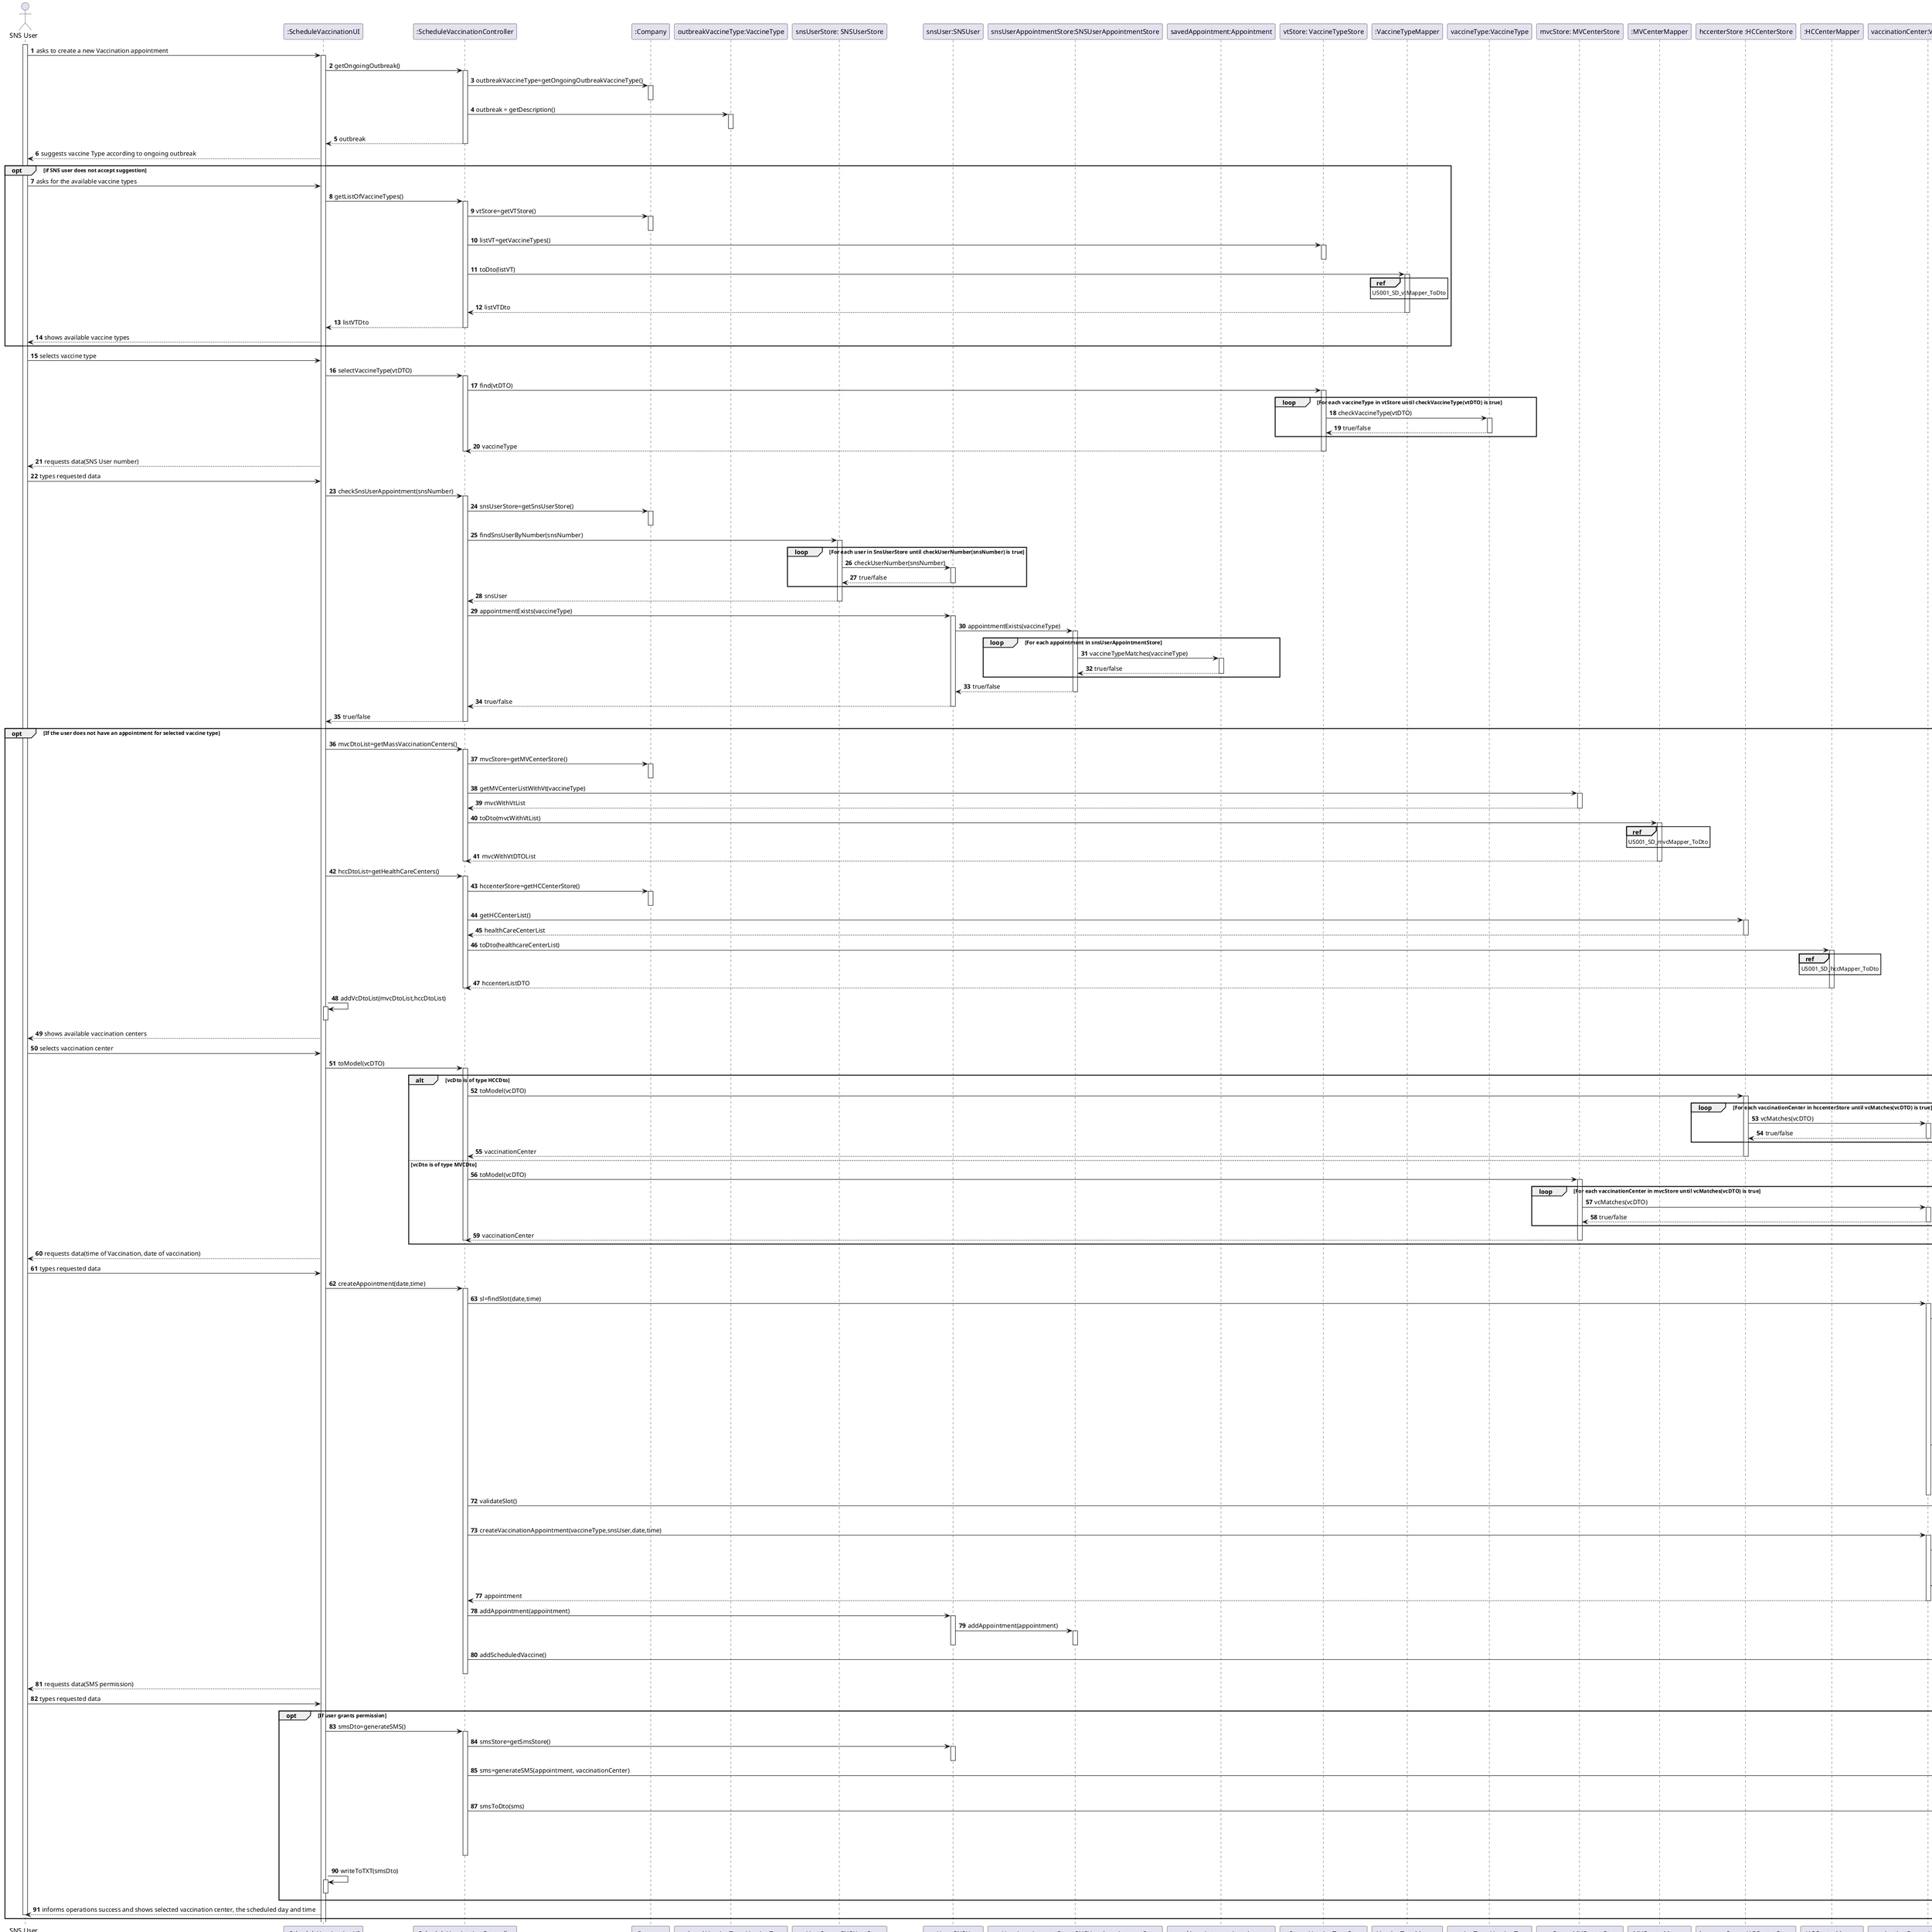 @startuml
autonumber
'hide footbox
actor "SNS User" as SNS

participant ":ScheduleVaccinationUI" as UI
participant ":ScheduleVaccinationController" as CTRL
participant ":Company" as COMP
participant "outbreakVaccineType:VaccineType" as OUTBRK
participant "snsUserStore: SNSUserStore" as SNS_STORE
participant "snsUser:SNSUser" as SNS_USER
participant "snsUserAppointmentStore:SNSUserAppointmentStore" as SNSUser_Appointment_Store
participant "savedAppointment:Appointment" as SavedAppoinment
participant "vtStore: VaccineTypeStore" as vtStore
participant ":VaccineTypeMapper" as VT_MAPPER
participant "vaccineType:VaccineType" as VaccineType
participant "mvcStore: MVCenterStore" as MVC_Store
participant ":MVCenterMapper" as MVC_MAPPER
participant "hccenterStore :HCCenterStore" as HCC_STORE
participant ":HCCenterMapper" as HCC_MAPPER
participant "vaccinationCenter:VaccinationCenter" as VCenter
participant "appointmentStore:AppointmentStore" as APPOINTMENT_STORE
participant "appointment:Appointment" as Appointment
participant "smsStore: SMSStore" as SMS_STORE
participant ":SmsMapper" as SMS_MAPPER
participant "sms:SMS" as SMS
participant "smsDTO:SMSDto"  as SMSDto
participant ":DayList" as DayList
participant "day:DaySchedule" as Day
participant "sl:Slot" as SL
participant "vcDto:VCDto"


activate SNS


SNS -> UI : asks to create a new Vaccination appointment
activate UI
UI -> CTRL : getOngoingOutbreak()
activate CTRL
CTRL -> COMP : outbreakVaccineType=getOngoingOutbreakVaccineType()
activate COMP
deactivate COMP
CTRL -> OUTBRK : outbreak = getDescription()
activate OUTBRK
deactivate OUTBRK
CTRL --> UI : outbreak
deactivate CTRL
UI --> SNS : suggests vaccine Type according to ongoing outbreak
opt if SNS user does not accept suggestion
SNS -> UI : asks for the available vaccine types









UI->CTRL :getListOfVaccineTypes()
activate CTRL


CTRL -> COMP : vtStore=getVTStore()
activate COMP
deactivate COMP


CTRL -> vtStore : listVT=getVaccineTypes()
activate vtStore
deactivate vtStore

CTRL -> VT_MAPPER : toDto(listVT)

activate VT_MAPPER

ref over VT_MAPPER [[US001_SD_vtMapper_ToDto.puml]] : US001_SD_vtMapper_ToDto

VT_MAPPER --> CTRL : listVTDto
deactivate VT_MAPPER
CTRL --> UI : listVTDto


deactivate CTRL

UI --> SNS : shows available vaccine types
end
SNS -> UI : selects vaccine type
UI->CTRL: selectVaccineType(vtDTO)
activate CTRL
CTRL -> vtStore: find(vtDTO)
activate vtStore
loop For each vaccineType in vtStore until checkVaccineType(vtDTO) is true
vtStore->VaccineType:checkVaccineType(vtDTO)

activate VaccineType
VaccineType --> vtStore:true/false
deactivate VaccineType

end loop
vtStore --> CTRL:vaccineType
deactivate vtStore
deactivate CTRL




UI--> SNS: requests data(SNS User number)
SNS->UI : types requested data



UI ->CTRL : checkSnsUserAppointment(snsNumber)
activate CTRL
CTRL -> COMP: snsUserStore=getSnsUserStore()
activate COMP
deactivate COMP
CTRL -> SNS_STORE : findSnsUserByNumber(snsNumber)

activate SNS_STORE
loop For each user in SnsUserStore until checkUserNumber(snsNumber) is true
SNS_STORE-> SNS_USER:checkUserNumber(snsNumber)

activate SNS_USER
SNS_USER --> SNS_STORE:true/false

deactivate SNS_USER

end loop


SNS_STORE --> CTRL: snsUser
deactivate SNS_STORE

CTRL -> SNS_USER: appointmentExists(vaccineType)
activate SNS_USER
SNS_USER -> SNSUser_Appointment_Store: appointmentExists(vaccineType)
activate SNSUser_Appointment_Store

loop For each appointment in snsUserAppointmentStore

SNSUser_Appointment_Store -> SavedAppoinment:vaccineTypeMatches(vaccineType)
activate SavedAppoinment

SavedAppoinment --> SNSUser_Appointment_Store: true/false
deactivate SavedAppoinment
end loop
SNSUser_Appointment_Store --> SNS_USER:true/false
deactivate SNSUser_Appointment_Store
deactivate SNSUser_Appointment_Store
SNS_USER --> CTRL: true/false
deactivate SNS_USER
CTRL --> UI: true/false
deactivate CTRL

opt If the user does not have an appointment for selected vaccine type
UI ->CTRL : mvcDtoList=getMassVaccinationCenters()
activate CTRL



CTRL -> COMP: mvcStore=getMVCenterStore()
activate COMP
deactivate COMP

CTRL -> MVC_Store:getMVCenterListWithVt(vaccineType)
activate MVC_Store


MVC_Store --> CTRL:mvcWithVtList
deactivate MVC_Store



CTRL->MVC_MAPPER:toDto(mvcWithVtList)
activate MVC_MAPPER
ref over MVC_MAPPER [[US001_SD_mvcMapper_ToDto.puml]]:US001_SD_mvcMapper_ToDto
MVC_MAPPER --> CTRL: mvcWithVtDTOList
deactivate CTRL
deactivate MVC_MAPPER
UI-> CTRL: hccDtoList=getHealthCareCenters()
activate CTRL

CTRL -> COMP: hccenterStore=getHCCenterStore()
activate COMP
deactivate COMP
CTRL -> HCC_STORE:getHCCenterList()
activate HCC_STORE
HCC_STORE --> CTRL: healthCareCenterList
deactivate HCC_STORE
CTRL -> HCC_MAPPER: toDto(healthcareCenterList)
activate HCC_MAPPER
ref over HCC_MAPPER [[US001_SD_hccMapper_ToDto.puml]]:US001_SD_hccMapper_ToDto
HCC_MAPPER --> CTRL: hccenterListDTO
deactivate HCC_MAPPER
deactivate CTRL
UI -> UI: addVcDtoList(mvcDtoList,hccDtoList)
activate UI
deactivate UI


UI --> SNS : shows available vaccination centers

SNS -> UI : selects vaccination center
UI-> CTRL : toModel(vcDTO)
activate CTRL
alt vcDto is of type HCCDto
CTRL -> HCC_STORE: toModel(vcDTO)
activate HCC_STORE

loop For each vaccinationCenter in hccenterStore until vcMatches(vcDTO) is true
HCC_STORE->VCenter:vcMatches(vcDTO)

activate VCenter
VCenter --> HCC_STORE:true/false
deactivate VCenter

end loop

HCC_STORE --> CTRL: vaccinationCenter
deactivate HCC_STORE
else vcDto is of type MVCDto
CTRL -> MVC_Store: toModel(vcDTO)
activate MVC_Store

loop For each vaccinationCenter in mvcStore until vcMatches(vcDTO) is true
MVC_Store->VCenter:vcMatches(vcDTO)

activate VCenter
VCenter --> MVC_Store: true/false
deactivate VCenter

end loop

MVC_Store --> CTRL: vaccinationCenter
deactivate MVC_Store
deactivate CTRL
end
UI --> SNS : requests data(time of Vaccination, date of vaccination)
SNS -> UI : types requested data



UI -> CTRL:createAppointment(date,time)
activate CTRL
CTRL ->VCenter:sl=findSlot(date,time)
activate VCenter
VCenter -> DayList: day=findDay(date,time)
activate DayList
loop For each day in dayList until checkDay(date) is true
DayList-> Day:checkDay(date)

activate Day
Day -->DayList:true/false

deactivate Day

end loop
opt if day does not exist
activate DayList
DayList --> Day : create(openingHour, closingHour, slotDuration, numberOfVaccinesSlot, date)
DayList -> DayList : addDay(day)
activate DayList
deactivate DayList
end
deactivate DayList

VCenter -> Day: findSlot(time)
activate Day

loop For each slot in Day until checkSlot(time) is true
Day -> SL: checkSlot(time)
activate SL
SL --> Day:true/false
deactivate SL

end loop

deactivate Day
deactivate VCenter
CTRL -> SL: validateSlot()
activate SL
deactivate SL

deactivate COMP



CTRL -> VCenter : createVaccinationAppointment(vaccineType,snsUser,date,time)
activate VCenter

VCenter -> APPOINTMENT_STORE: createVaccinationAppointment(vaccineType,snsUser,date,time)
activate APPOINTMENT_STORE
APPOINTMENT_STORE --> Appointment ** :create(vaccineType,snsUser,date,time)


APPOINTMENT_STORE -->VCenter:appointment
deactivate APPOINTMENT_STORE


VCenter-->CTRL:appointment
deactivate VCenter
CTRL -> SNS_USER: addAppointment(appointment)
activate SNS_USER
SNS_USER -> SNSUser_Appointment_Store: addAppointment(appointment)
activate SNSUser_Appointment_Store
deactivate SNSUser_Appointment_Store
deactivate SNS_USER

CTRL -> SL: addScheduledVaccine()
activate SL
deactivate SL

deactivate CTRL

UI-->SNS: requests data(SMS permission)
SNS -> UI : types requested data
opt If user grants permission
UI-> CTRL : smsDto=generateSMS()
activate CTRL
CTRL -> SNS_USER: smsStore=getSmsStore()
activate SNS_USER

deactivate SNS_USER
CTRL -> SMS_STORE: sms=generateSMS(appointment, vaccinationCenter)
activate SMS_STORE
SMS_STORE -->SMS**: create(appointment, vaccinationCenter)
deactivate SMS_STORE

CTRL -> SMS_MAPPER: smsToDto(sms)
activate SMS_MAPPER
SMS_MAPPER -> SMS : smsContent=getSMSContent()
activate SMS
deactivate SMS
SMS_MAPPER --> SMSDto**: create(smsContent)
deactivate SMS_MAPPER
deactivate CTRL
UI-> UI: writeToTXT(smsDto)
activate UI
deactivate UI
end
UI --> SNS: informs operations success and shows selected vaccination center, the scheduled day and time

deactivate SNS
end
@enduml